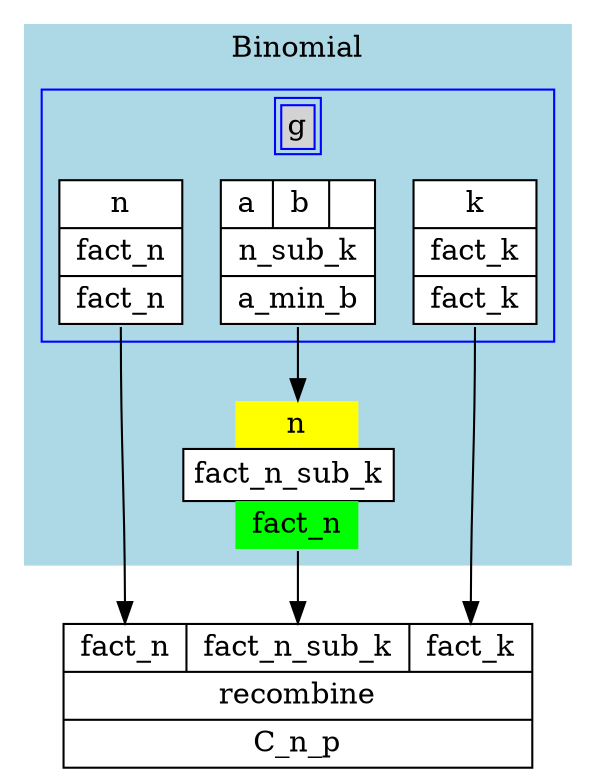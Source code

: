 digraph azert {
		
			subgraph cluster0 {
				style=filled;
				color=lightblue;
				label = "Binomial";
				
				//Children
				subgraph cluster1 {
					style=filled;
					label = <<TABLE><TR><TD BGCOLOR="lightgrey">g</TD></TR></TABLE>>;
					fillcolor=lightblue;
					color=blue;
									
					//Children
					amcic [shape=record,style=filled,color=black,fillcolor=white,label="{ n | {fact_n} | <fact_n> fact_n }"];
					struct2 [shape=record,style=filled,color=black,fillcolor=white,label="{ {a|b|} | {n_sub_k} | <a_min_b> a_min_b}"];
					struct3 [shape=record,style=filled,color=black,fillcolor=white,label="{ k | {fact_k} | <fact_k> fact_k}"];
								
				}
				
				struct4 [shape=none,margin=0,style=filled,color=black,fillcolor=none,label= <
										<TABLE BORDER="0" CELLBORDER="1" CELLSPACING="0" CELLPADDING="4">
											<TR><TD BORDER="0"></TD><TD BORDER="0" PORT="n" BGCOLOR="yellow">n</TD>			
											 <TD BORDER="0"></TD></TR>
											<TR><TD BGCOLOR="white" COLSPAN="3">fact_n_sub_k</TD></TR>
											<TR><TD BORDER="0"></TD><TD BORDER="0" PORT="fact_n" BGCOLOR="green">fact_n</TD>			
											 <TD BORDER="0"></TD></TR>
										</TABLE>
										>];
				//struct4 [shape=record,style=filled,color=black,fillcolor=white,label="{ <n> n | {fact_n_sub_k} | <fact_n> fact_n}"];				
			}
			
			struct5 [shape=record,style=filled,color=black,fillcolor=white,label="{ {<fact_n> fact_n  | <fact_n_sub_k> fact_n_sub_k | <fact_k> fact_k} | {recombine} | C_n_p}"];
			
			struct2:a_min_b -> struct4:n;
			amcic:fact_n -> struct5:fact_n;
			struct3:fact_k -> struct5:fact_k;
			struct4:fact_n -> struct5:fact_n_sub_k;
				
		}